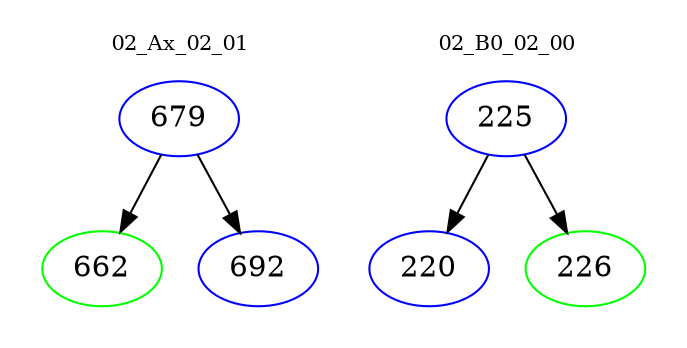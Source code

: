digraph{
subgraph cluster_0 {
color = white
label = "02_Ax_02_01";
fontsize=10;
T0_679 [label="679", color="blue"]
T0_679 -> T0_662 [color="black"]
T0_662 [label="662", color="green"]
T0_679 -> T0_692 [color="black"]
T0_692 [label="692", color="blue"]
}
subgraph cluster_1 {
color = white
label = "02_B0_02_00";
fontsize=10;
T1_225 [label="225", color="blue"]
T1_225 -> T1_220 [color="black"]
T1_220 [label="220", color="blue"]
T1_225 -> T1_226 [color="black"]
T1_226 [label="226", color="green"]
}
}
